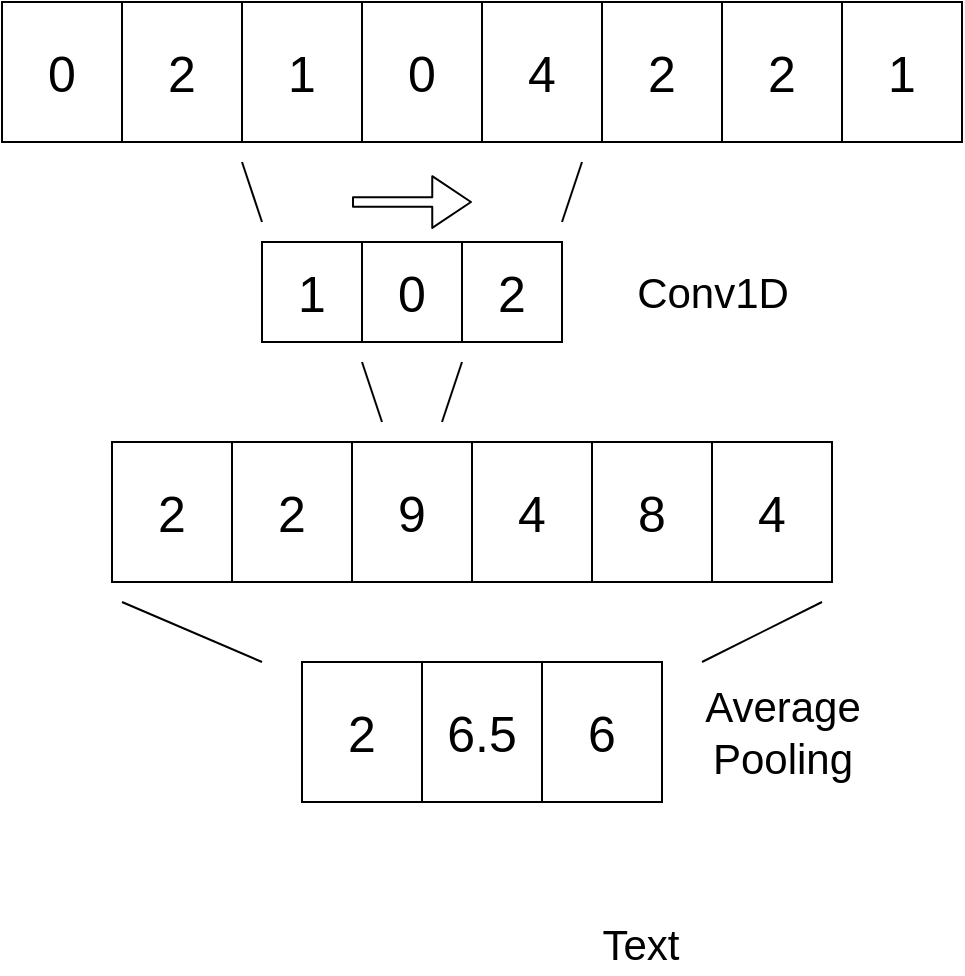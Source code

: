 <mxfile version="13.2.4" type="device"><diagram id="a_2KCLcDwWYtjNpVS2xn" name="Page-1"><mxGraphModel dx="1205" dy="696" grid="1" gridSize="10" guides="1" tooltips="1" connect="1" arrows="1" fold="1" page="1" pageScale="1" pageWidth="827" pageHeight="1169" math="0" shadow="0"><root><mxCell id="0"/><mxCell id="1" parent="0"/><mxCell id="CJ4e7zy51R7LZlMIBfrc-31" value="2" style="shape=cube;whiteSpace=wrap;html=1;boundedLbl=1;backgroundOutline=1;darkOpacity=0.05;darkOpacity2=0.1;size=0;fontSize=25;" parent="1" vertex="1"><mxGeometry x="310" y="270" width="50" height="50" as="geometry"/></mxCell><mxCell id="CJ4e7zy51R7LZlMIBfrc-32" value="0" style="shape=cube;whiteSpace=wrap;html=1;boundedLbl=1;backgroundOutline=1;darkOpacity=0.05;darkOpacity2=0.1;size=0;fontSize=25;" parent="1" vertex="1"><mxGeometry x="260" y="270" width="50" height="50" as="geometry"/></mxCell><mxCell id="CJ4e7zy51R7LZlMIBfrc-33" value="1" style="shape=cube;whiteSpace=wrap;html=1;boundedLbl=1;backgroundOutline=1;darkOpacity=0.05;darkOpacity2=0.1;size=0;fontSize=25;" parent="1" vertex="1"><mxGeometry x="210" y="270" width="50" height="50" as="geometry"/></mxCell><mxCell id="CJ4e7zy51R7LZlMIBfrc-34" value="4" style="shape=cube;whiteSpace=wrap;html=1;boundedLbl=1;backgroundOutline=1;darkOpacity=0.05;darkOpacity2=0.1;size=0;fontSize=25;" parent="1" vertex="1"><mxGeometry x="320" y="150" width="60" height="70" as="geometry"/></mxCell><mxCell id="CJ4e7zy51R7LZlMIBfrc-35" value="0" style="shape=cube;whiteSpace=wrap;html=1;boundedLbl=1;backgroundOutline=1;darkOpacity=0.05;darkOpacity2=0.1;size=0;fontSize=25;" parent="1" vertex="1"><mxGeometry x="260" y="150" width="60" height="70" as="geometry"/></mxCell><mxCell id="CJ4e7zy51R7LZlMIBfrc-36" value="1" style="shape=cube;whiteSpace=wrap;html=1;boundedLbl=1;backgroundOutline=1;darkOpacity=0.05;darkOpacity2=0.1;size=0;fontSize=25;" parent="1" vertex="1"><mxGeometry x="200" y="150" width="60" height="70" as="geometry"/></mxCell><mxCell id="CJ4e7zy51R7LZlMIBfrc-37" value="2" style="shape=cube;whiteSpace=wrap;html=1;boundedLbl=1;backgroundOutline=1;darkOpacity=0.05;darkOpacity2=0.1;size=0;fontSize=25;" parent="1" vertex="1"><mxGeometry x="140" y="150" width="60" height="70" as="geometry"/></mxCell><mxCell id="CJ4e7zy51R7LZlMIBfrc-38" value="0" style="shape=cube;whiteSpace=wrap;html=1;boundedLbl=1;backgroundOutline=1;darkOpacity=0.05;darkOpacity2=0.1;size=0;fontSize=25;" parent="1" vertex="1"><mxGeometry x="80" y="150" width="60" height="70" as="geometry"/></mxCell><mxCell id="CJ4e7zy51R7LZlMIBfrc-41" value="2" style="shape=cube;whiteSpace=wrap;html=1;boundedLbl=1;backgroundOutline=1;darkOpacity=0.05;darkOpacity2=0.1;size=0;fontSize=25;" parent="1" vertex="1"><mxGeometry x="440" y="150" width="60" height="70" as="geometry"/></mxCell><mxCell id="CJ4e7zy51R7LZlMIBfrc-42" value="2" style="shape=cube;whiteSpace=wrap;html=1;boundedLbl=1;backgroundOutline=1;darkOpacity=0.05;darkOpacity2=0.1;size=0;fontSize=25;" parent="1" vertex="1"><mxGeometry x="380" y="150" width="60" height="70" as="geometry"/></mxCell><mxCell id="CJ4e7zy51R7LZlMIBfrc-43" value="4" style="shape=cube;whiteSpace=wrap;html=1;boundedLbl=1;backgroundOutline=1;darkOpacity=0.05;darkOpacity2=0.1;size=0;fontSize=25;" parent="1" vertex="1"><mxGeometry x="315" y="370" width="60" height="70" as="geometry"/></mxCell><mxCell id="CJ4e7zy51R7LZlMIBfrc-44" value="9" style="shape=cube;whiteSpace=wrap;html=1;boundedLbl=1;backgroundOutline=1;darkOpacity=0.05;darkOpacity2=0.1;size=0;fontSize=25;" parent="1" vertex="1"><mxGeometry x="255" y="370" width="60" height="70" as="geometry"/></mxCell><mxCell id="CJ4e7zy51R7LZlMIBfrc-45" value="2" style="shape=cube;whiteSpace=wrap;html=1;boundedLbl=1;backgroundOutline=1;darkOpacity=0.05;darkOpacity2=0.1;size=0;fontSize=25;" parent="1" vertex="1"><mxGeometry x="195" y="370" width="60" height="70" as="geometry"/></mxCell><mxCell id="CJ4e7zy51R7LZlMIBfrc-46" value="2" style="shape=cube;whiteSpace=wrap;html=1;boundedLbl=1;backgroundOutline=1;darkOpacity=0.05;darkOpacity2=0.1;size=0;fontSize=25;" parent="1" vertex="1"><mxGeometry x="135" y="370" width="60" height="70" as="geometry"/></mxCell><mxCell id="CJ4e7zy51R7LZlMIBfrc-51" value="8" style="shape=cube;whiteSpace=wrap;html=1;boundedLbl=1;backgroundOutline=1;darkOpacity=0.05;darkOpacity2=0.1;size=0;fontSize=25;" parent="1" vertex="1"><mxGeometry x="375" y="370" width="60" height="70" as="geometry"/></mxCell><mxCell id="CJ4e7zy51R7LZlMIBfrc-52" value="" style="endArrow=none;html=1;fontSize=25;" parent="1" edge="1"><mxGeometry width="50" height="50" relative="1" as="geometry"><mxPoint x="210" y="260" as="sourcePoint"/><mxPoint x="200" y="230" as="targetPoint"/></mxGeometry></mxCell><mxCell id="CJ4e7zy51R7LZlMIBfrc-53" value="" style="endArrow=none;html=1;fontSize=25;" parent="1" edge="1"><mxGeometry width="50" height="50" relative="1" as="geometry"><mxPoint x="360" y="260" as="sourcePoint"/><mxPoint x="370" y="230" as="targetPoint"/></mxGeometry></mxCell><mxCell id="CJ4e7zy51R7LZlMIBfrc-54" value="" style="endArrow=none;html=1;fontSize=25;" parent="1" edge="1"><mxGeometry width="50" height="50" relative="1" as="geometry"><mxPoint x="270.0" y="360" as="sourcePoint"/><mxPoint x="260.0" y="330" as="targetPoint"/></mxGeometry></mxCell><mxCell id="CJ4e7zy51R7LZlMIBfrc-55" value="" style="endArrow=none;html=1;fontSize=25;" parent="1" edge="1"><mxGeometry width="50" height="50" relative="1" as="geometry"><mxPoint x="300" y="360" as="sourcePoint"/><mxPoint x="310" y="330" as="targetPoint"/></mxGeometry></mxCell><mxCell id="CJ4e7zy51R7LZlMIBfrc-56" value="" style="shape=flexArrow;endArrow=classic;html=1;fontSize=25;width=4.828;endSize=6.124;" parent="1" edge="1"><mxGeometry width="50" height="50" relative="1" as="geometry"><mxPoint x="255" y="250" as="sourcePoint"/><mxPoint x="315" y="250" as="targetPoint"/></mxGeometry></mxCell><mxCell id="ICQ_0y6qaHcgQjaO5h9h-2" value="6" style="shape=cube;whiteSpace=wrap;html=1;boundedLbl=1;backgroundOutline=1;darkOpacity=0.05;darkOpacity2=0.1;size=0;fontSize=25;" vertex="1" parent="1"><mxGeometry x="350" y="480" width="60" height="70" as="geometry"/></mxCell><mxCell id="ICQ_0y6qaHcgQjaO5h9h-3" value="6.5" style="shape=cube;whiteSpace=wrap;html=1;boundedLbl=1;backgroundOutline=1;darkOpacity=0.05;darkOpacity2=0.1;size=0;fontSize=25;" vertex="1" parent="1"><mxGeometry x="290" y="480" width="60" height="70" as="geometry"/></mxCell><mxCell id="ICQ_0y6qaHcgQjaO5h9h-4" value="2" style="shape=cube;whiteSpace=wrap;html=1;boundedLbl=1;backgroundOutline=1;darkOpacity=0.05;darkOpacity2=0.1;size=0;fontSize=25;" vertex="1" parent="1"><mxGeometry x="230" y="480" width="60" height="70" as="geometry"/></mxCell><mxCell id="ICQ_0y6qaHcgQjaO5h9h-6" value="1" style="shape=cube;whiteSpace=wrap;html=1;boundedLbl=1;backgroundOutline=1;darkOpacity=0.05;darkOpacity2=0.1;size=0;fontSize=25;" vertex="1" parent="1"><mxGeometry x="500" y="150" width="60" height="70" as="geometry"/></mxCell><mxCell id="ICQ_0y6qaHcgQjaO5h9h-7" value="4" style="shape=cube;whiteSpace=wrap;html=1;boundedLbl=1;backgroundOutline=1;darkOpacity=0.05;darkOpacity2=0.1;size=0;fontSize=25;" vertex="1" parent="1"><mxGeometry x="435" y="370" width="60" height="70" as="geometry"/></mxCell><mxCell id="ICQ_0y6qaHcgQjaO5h9h-9" value="" style="endArrow=none;html=1;fontSize=25;" edge="1" parent="1"><mxGeometry width="50" height="50" relative="1" as="geometry"><mxPoint x="210" y="480" as="sourcePoint"/><mxPoint x="140" y="450" as="targetPoint"/></mxGeometry></mxCell><mxCell id="ICQ_0y6qaHcgQjaO5h9h-10" value="" style="endArrow=none;html=1;fontSize=25;" edge="1" parent="1"><mxGeometry width="50" height="50" relative="1" as="geometry"><mxPoint x="430" y="480" as="sourcePoint"/><mxPoint x="490" y="450" as="targetPoint"/></mxGeometry></mxCell><mxCell id="ICQ_0y6qaHcgQjaO5h9h-11" value="Conv1D" style="text;html=1;align=center;verticalAlign=middle;resizable=0;points=[];autosize=1;fontSize=21;" vertex="1" parent="1"><mxGeometry x="390" y="280" width="90" height="30" as="geometry"/></mxCell><mxCell id="ICQ_0y6qaHcgQjaO5h9h-12" value="Average&lt;br&gt;Pooling" style="text;html=1;align=center;verticalAlign=middle;resizable=0;points=[];autosize=1;fontSize=21;" vertex="1" parent="1"><mxGeometry x="425" y="485" width="90" height="60" as="geometry"/></mxCell><mxCell id="ICQ_0y6qaHcgQjaO5h9h-13" value="Text" style="text;html=1;align=center;verticalAlign=middle;resizable=0;points=[];autosize=1;fontSize=21;" vertex="1" parent="1"><mxGeometry x="374" y="606" width="50" height="30" as="geometry"/></mxCell></root></mxGraphModel></diagram></mxfile>